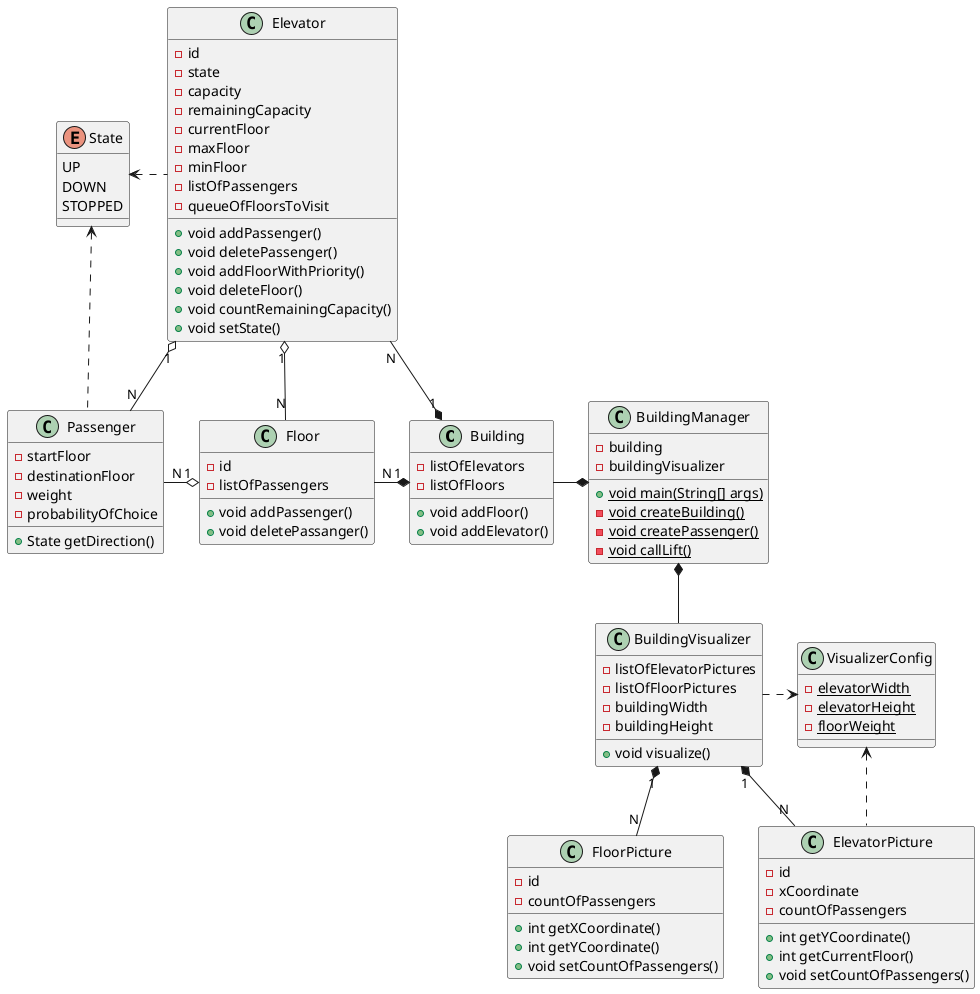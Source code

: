 @startuml
Building "1" *-left- "N" Floor
BuildingManager *-left- Building
Floor "1" o-left-- "N" Passenger
Building "1" *-up- "N" Elevator
Elevator "1" o-- "N" Passenger
Elevator "1" o-- "N" Floor
BuildingManager *-down- BuildingVisualizer
Elevator .left.> State
Passenger .up.> State
ElevatorPicture .up.> VisualizerConfig
BuildingVisualizer .right.> VisualizerConfig
BuildingVisualizer "1" *-- "N" ElevatorPicture
BuildingVisualizer "1" *-- "N" FloorPicture

Class Passenger {
- startFloor
- destinationFloor
- weight
- probabilityOfChoice
+ State getDirection()
}

Class Floor {
- id
- listOfPassengers
+ void addPassenger()
+ void deletePassanger()
}

Class Building {
- listOfElevators
- listOfFloors
+ void addFloor()
+ void addElevator()
}

Class Elevator {
- id
- state
- capacity
- remainingCapacity
- currentFloor
- maxFloor
- minFloor
- listOfPassengers
- queueOfFloorsToVisit
+ void addPassenger()
+ void deletePassenger()
+ void addFloorWithPriority()
+ void deleteFloor()
+ void countRemainingCapacity()
+ void setState()
}

Class BuildingManager {
- building
- buildingVisualizer
+ {static} void main(String[] args)
- {static} void createBuilding()
- {static} void createPassenger()
- {static} void callLift()
}

Enum State {
UP
DOWN
STOPPED
}

Class BuildingVisualizer {
- listOfElevatorPictures
- listOfFloorPictures
- buildingWidth
- buildingHeight
+ void visualize()
}

Class ElevatorPicture {
- id
- xCoordinate
- countOfPassengers
+ int getYCoordinate()
+ int getCurrentFloor()
+ void setCountOfPassengers()
}

Class FloorPicture {
- id
- countOfPassengers
+ int getXCoordinate()
+ int getYCoordinate()
+ void setCountOfPassengers()
}

Class VisualizerConfig {
- {static} elevatorWidth
- {static} elevatorHeight
- {static} floorWeight
}
@enduml